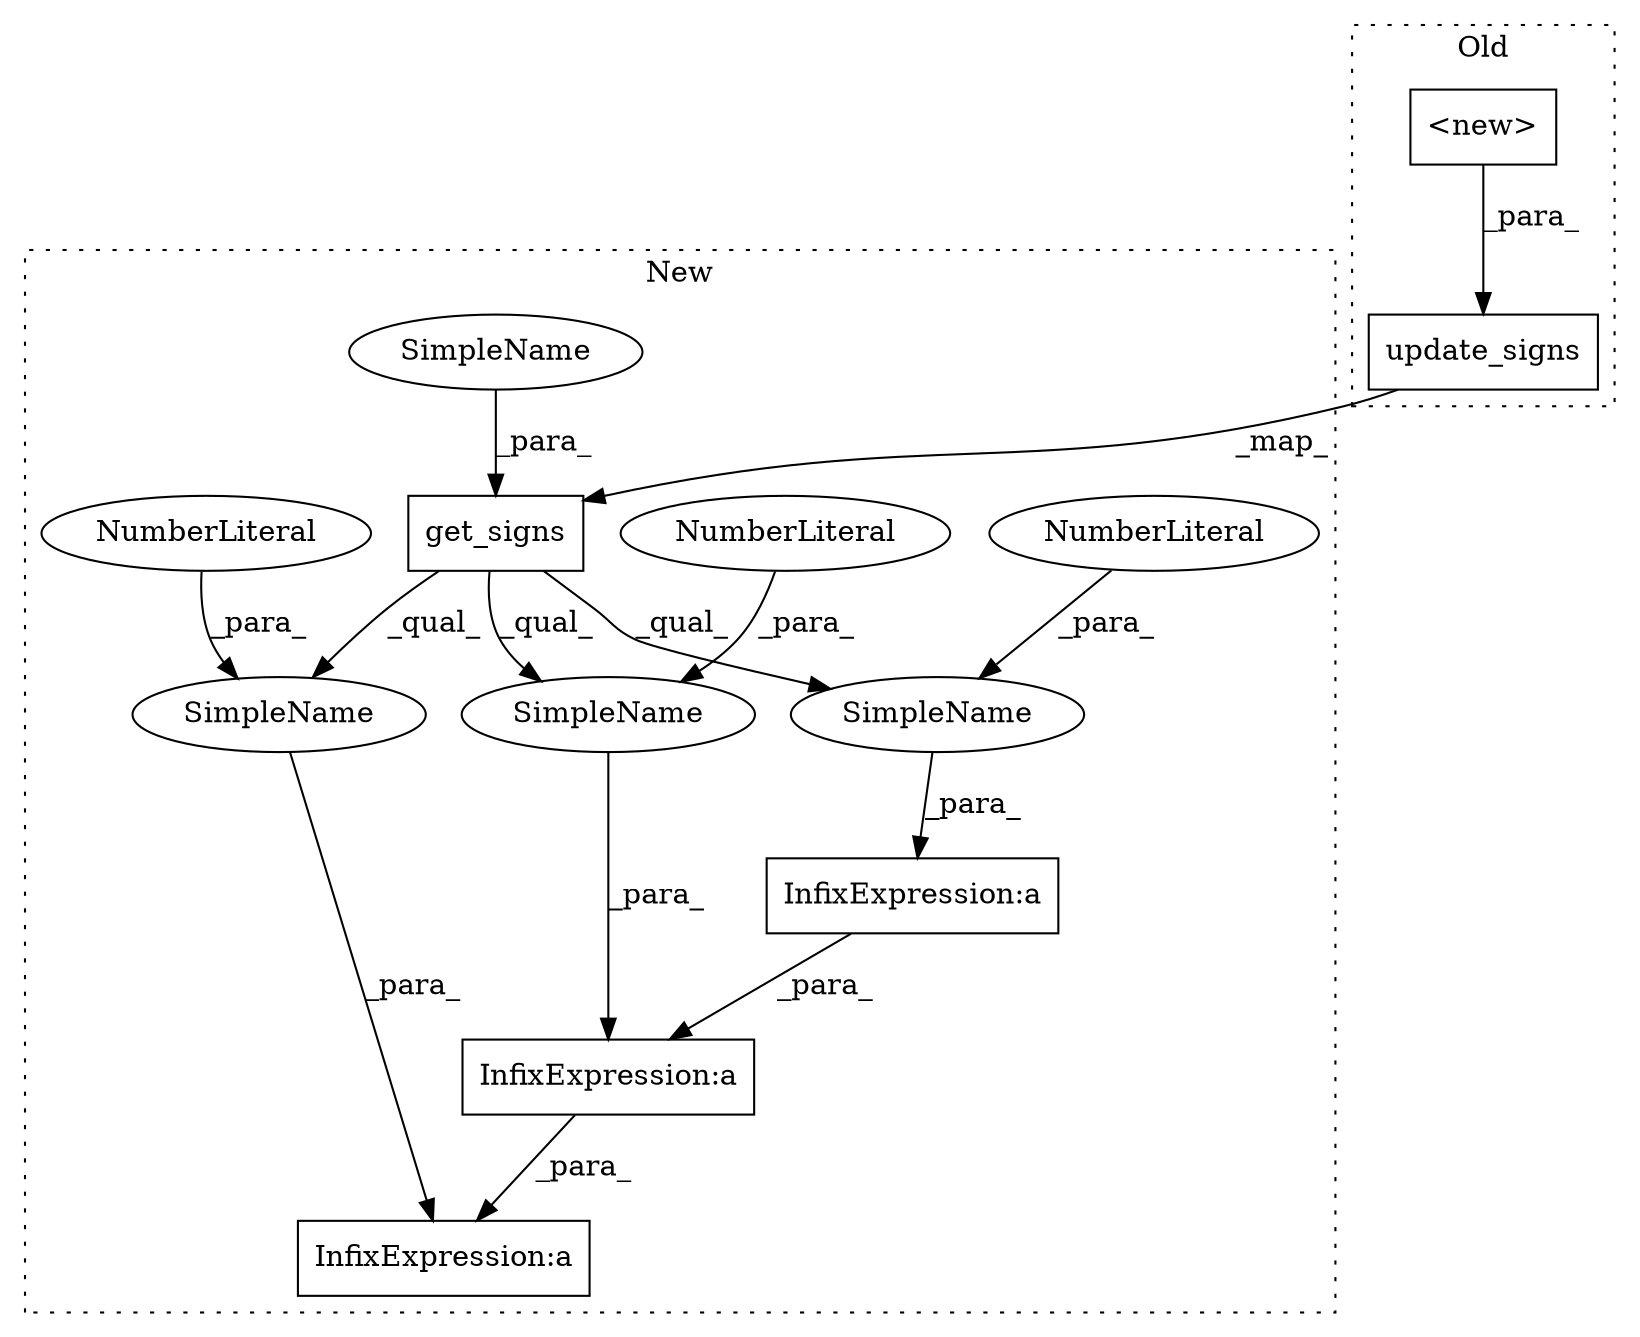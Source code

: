 digraph G {
subgraph cluster0 {
1 [label="update_signs" a="32" s="3034,3091" l="13,1" shape="box"];
4 [label="<new>" a="14" s="2600" l="13" shape="box"];
label = "Old";
style="dotted";
}
subgraph cluster1 {
2 [label="get_signs" a="32" s="2569,2606" l="10,1" shape="box"];
3 [label="SimpleName" a="42" s="2426" l="3" shape="ellipse"];
5 [label="SimpleName" a="42" s="3944,3961" l="16,3" shape="ellipse"];
6 [label="InfixExpression:a" a="27" s="3964" l="-78" shape="box"];
7 [label="NumberLiteral" a="34" s="3960" l="1" shape="ellipse"];
8 [label="SimpleName" a="42" s="3915,3932" l="16,3" shape="ellipse"];
9 [label="InfixExpression:a" a="27" s="3935" l="-49" shape="box"];
10 [label="NumberLiteral" a="34" s="3931" l="1" shape="ellipse"];
11 [label="SimpleName" a="42" s="3886,3903" l="16,3" shape="ellipse"];
12 [label="InfixExpression:a" a="27" s="3906" l="-20" shape="box"];
13 [label="NumberLiteral" a="34" s="3902" l="1" shape="ellipse"];
label = "New";
style="dotted";
}
1 -> 2 [label="_map_"];
2 -> 11 [label="_qual_"];
2 -> 5 [label="_qual_"];
2 -> 8 [label="_qual_"];
3 -> 2 [label="_para_"];
4 -> 1 [label="_para_"];
5 -> 6 [label="_para_"];
6 -> 9 [label="_para_"];
7 -> 5 [label="_para_"];
8 -> 9 [label="_para_"];
9 -> 12 [label="_para_"];
10 -> 8 [label="_para_"];
11 -> 12 [label="_para_"];
13 -> 11 [label="_para_"];
}